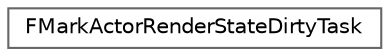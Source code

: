digraph "Graphical Class Hierarchy"
{
 // INTERACTIVE_SVG=YES
 // LATEX_PDF_SIZE
  bgcolor="transparent";
  edge [fontname=Helvetica,fontsize=10,labelfontname=Helvetica,labelfontsize=10];
  node [fontname=Helvetica,fontsize=10,shape=box,height=0.2,width=0.4];
  rankdir="LR";
  Node0 [id="Node000000",label="FMarkActorRenderStateDirtyTask",height=0.2,width=0.4,color="grey40", fillcolor="white", style="filled",URL="$dc/d2e/classFMarkActorRenderStateDirtyTask.html",tooltip=" "];
}
